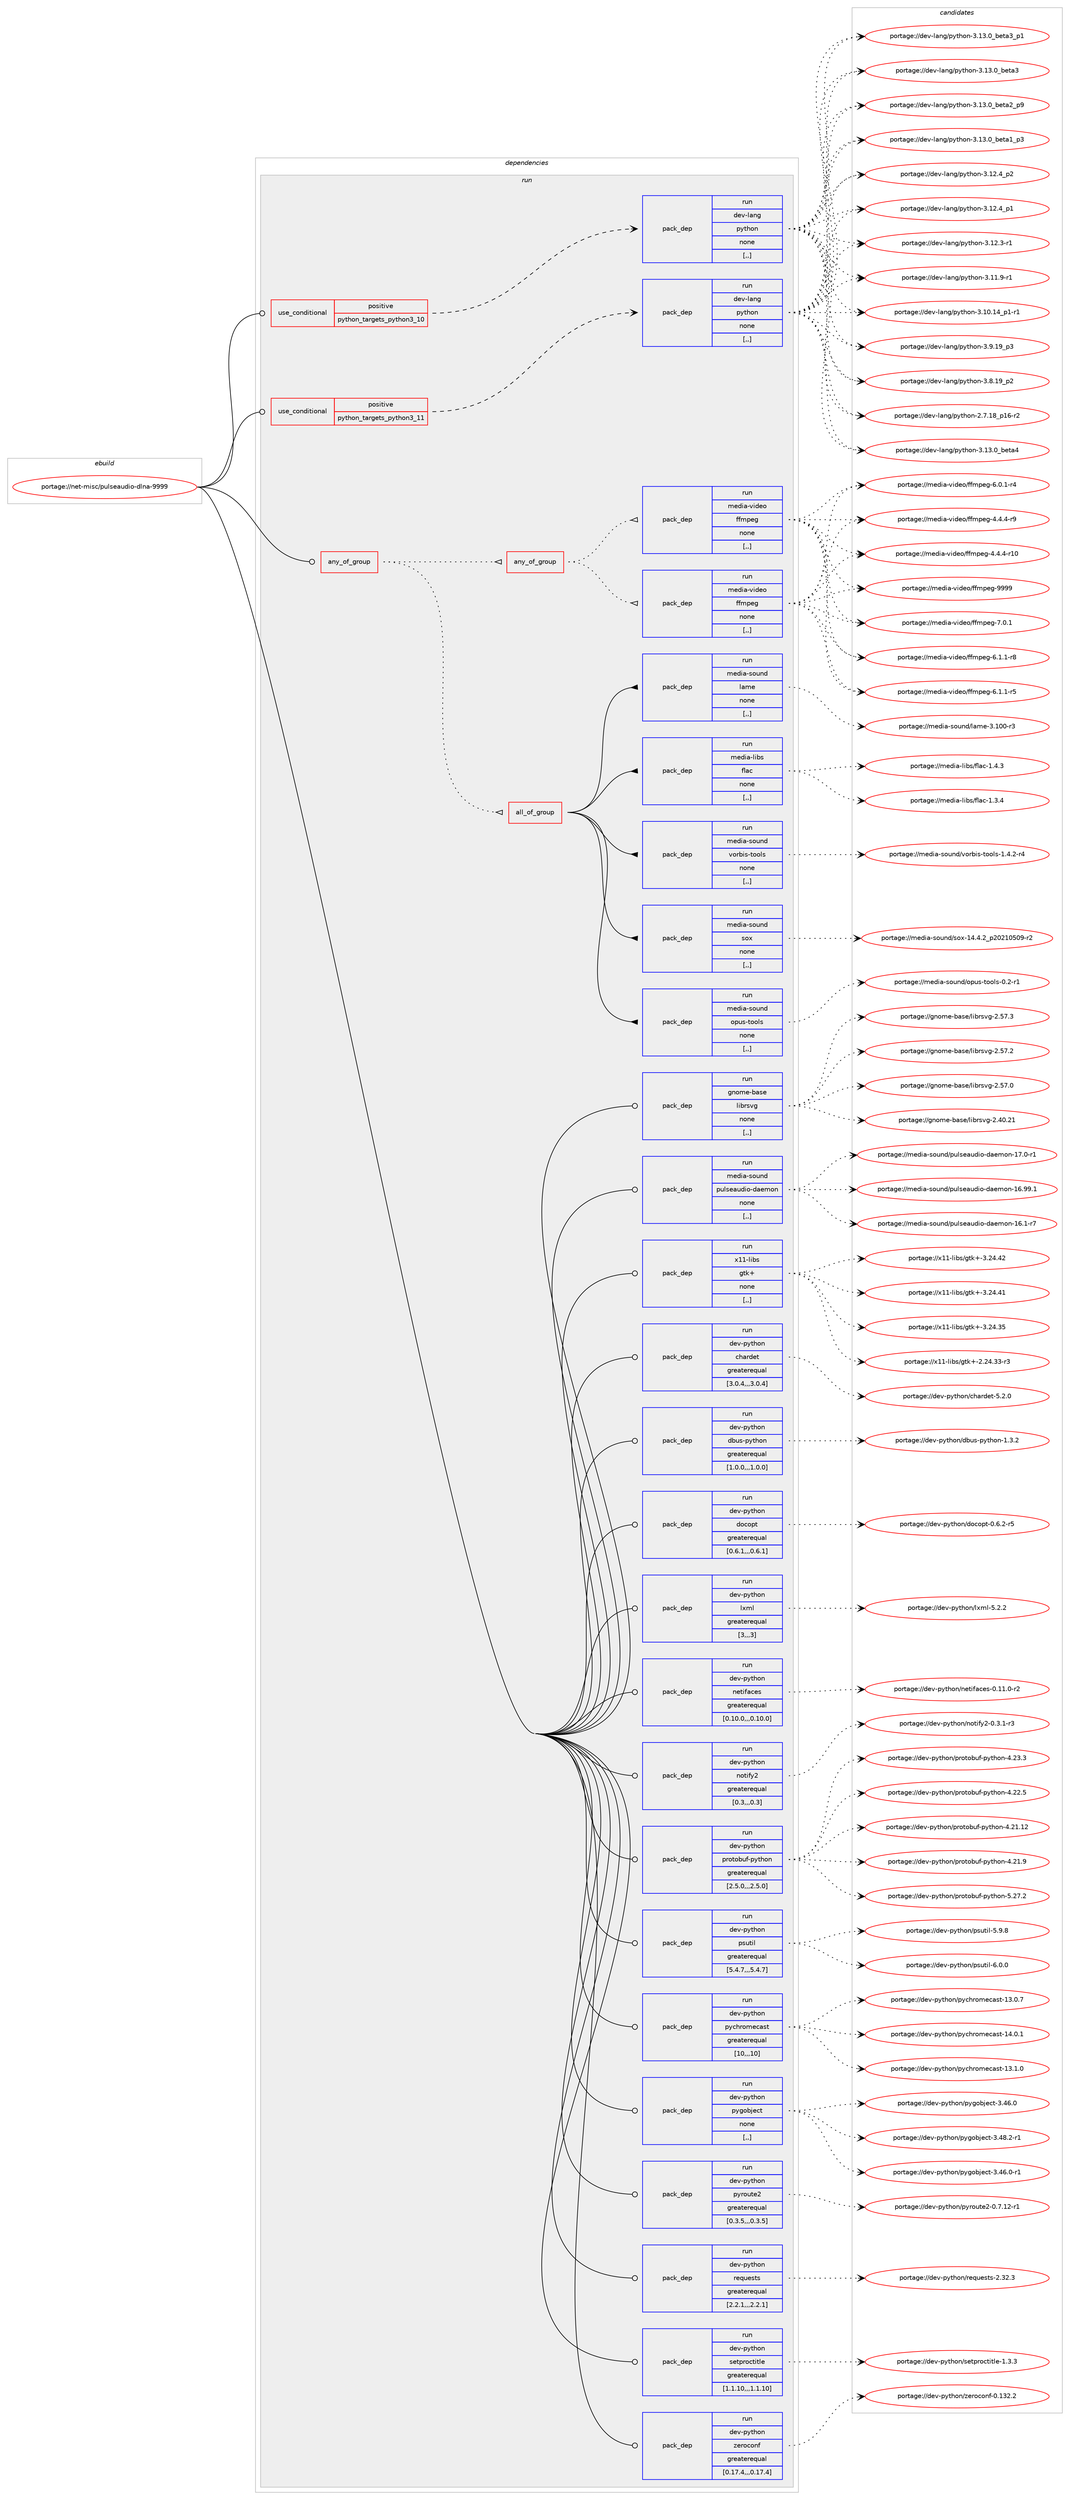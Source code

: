 digraph prolog {

# *************
# Graph options
# *************

newrank=true;
concentrate=true;
compound=true;
graph [rankdir=LR,fontname=Helvetica,fontsize=10,ranksep=1.5];#, ranksep=2.5, nodesep=0.2];
edge  [arrowhead=vee];
node  [fontname=Helvetica,fontsize=10];

# **********
# The ebuild
# **********

subgraph cluster_leftcol {
color=gray;
label=<<i>ebuild</i>>;
id [label="portage://net-misc/pulseaudio-dlna-9999", color=red, width=4, href="../net-misc/pulseaudio-dlna-9999.svg"];
}

# ****************
# The dependencies
# ****************

subgraph cluster_midcol {
color=gray;
label=<<i>dependencies</i>>;
subgraph cluster_compile {
fillcolor="#eeeeee";
style=filled;
label=<<i>compile</i>>;
}
subgraph cluster_compileandrun {
fillcolor="#eeeeee";
style=filled;
label=<<i>compile and run</i>>;
}
subgraph cluster_run {
fillcolor="#eeeeee";
style=filled;
label=<<i>run</i>>;
subgraph any2492 {
dependency374163 [label=<<TABLE BORDER="0" CELLBORDER="1" CELLSPACING="0" CELLPADDING="4"><TR><TD CELLPADDING="10">any_of_group</TD></TR></TABLE>>, shape=none, color=red];subgraph any2493 {
dependency374164 [label=<<TABLE BORDER="0" CELLBORDER="1" CELLSPACING="0" CELLPADDING="4"><TR><TD CELLPADDING="10">any_of_group</TD></TR></TABLE>>, shape=none, color=red];subgraph pack272918 {
dependency374165 [label=<<TABLE BORDER="0" CELLBORDER="1" CELLSPACING="0" CELLPADDING="4" WIDTH="220"><TR><TD ROWSPAN="6" CELLPADDING="30">pack_dep</TD></TR><TR><TD WIDTH="110">run</TD></TR><TR><TD>media-video</TD></TR><TR><TD>ffmpeg</TD></TR><TR><TD>none</TD></TR><TR><TD>[,,]</TD></TR></TABLE>>, shape=none, color=blue];
}
dependency374164:e -> dependency374165:w [weight=20,style="dotted",arrowhead="oinv"];
subgraph pack272919 {
dependency374166 [label=<<TABLE BORDER="0" CELLBORDER="1" CELLSPACING="0" CELLPADDING="4" WIDTH="220"><TR><TD ROWSPAN="6" CELLPADDING="30">pack_dep</TD></TR><TR><TD WIDTH="110">run</TD></TR><TR><TD>media-video</TD></TR><TR><TD>ffmpeg</TD></TR><TR><TD>none</TD></TR><TR><TD>[,,]</TD></TR></TABLE>>, shape=none, color=blue];
}
dependency374164:e -> dependency374166:w [weight=20,style="dotted",arrowhead="oinv"];
}
dependency374163:e -> dependency374164:w [weight=20,style="dotted",arrowhead="oinv"];
subgraph all194 {
dependency374167 [label=<<TABLE BORDER="0" CELLBORDER="1" CELLSPACING="0" CELLPADDING="4"><TR><TD CELLPADDING="10">all_of_group</TD></TR></TABLE>>, shape=none, color=red];subgraph pack272920 {
dependency374168 [label=<<TABLE BORDER="0" CELLBORDER="1" CELLSPACING="0" CELLPADDING="4" WIDTH="220"><TR><TD ROWSPAN="6" CELLPADDING="30">pack_dep</TD></TR><TR><TD WIDTH="110">run</TD></TR><TR><TD>media-libs</TD></TR><TR><TD>flac</TD></TR><TR><TD>none</TD></TR><TR><TD>[,,]</TD></TR></TABLE>>, shape=none, color=blue];
}
dependency374167:e -> dependency374168:w [weight=20,style="solid",arrowhead="inv"];
subgraph pack272921 {
dependency374169 [label=<<TABLE BORDER="0" CELLBORDER="1" CELLSPACING="0" CELLPADDING="4" WIDTH="220"><TR><TD ROWSPAN="6" CELLPADDING="30">pack_dep</TD></TR><TR><TD WIDTH="110">run</TD></TR><TR><TD>media-sound</TD></TR><TR><TD>lame</TD></TR><TR><TD>none</TD></TR><TR><TD>[,,]</TD></TR></TABLE>>, shape=none, color=blue];
}
dependency374167:e -> dependency374169:w [weight=20,style="solid",arrowhead="inv"];
subgraph pack272922 {
dependency374170 [label=<<TABLE BORDER="0" CELLBORDER="1" CELLSPACING="0" CELLPADDING="4" WIDTH="220"><TR><TD ROWSPAN="6" CELLPADDING="30">pack_dep</TD></TR><TR><TD WIDTH="110">run</TD></TR><TR><TD>media-sound</TD></TR><TR><TD>opus-tools</TD></TR><TR><TD>none</TD></TR><TR><TD>[,,]</TD></TR></TABLE>>, shape=none, color=blue];
}
dependency374167:e -> dependency374170:w [weight=20,style="solid",arrowhead="inv"];
subgraph pack272923 {
dependency374171 [label=<<TABLE BORDER="0" CELLBORDER="1" CELLSPACING="0" CELLPADDING="4" WIDTH="220"><TR><TD ROWSPAN="6" CELLPADDING="30">pack_dep</TD></TR><TR><TD WIDTH="110">run</TD></TR><TR><TD>media-sound</TD></TR><TR><TD>sox</TD></TR><TR><TD>none</TD></TR><TR><TD>[,,]</TD></TR></TABLE>>, shape=none, color=blue];
}
dependency374167:e -> dependency374171:w [weight=20,style="solid",arrowhead="inv"];
subgraph pack272924 {
dependency374172 [label=<<TABLE BORDER="0" CELLBORDER="1" CELLSPACING="0" CELLPADDING="4" WIDTH="220"><TR><TD ROWSPAN="6" CELLPADDING="30">pack_dep</TD></TR><TR><TD WIDTH="110">run</TD></TR><TR><TD>media-sound</TD></TR><TR><TD>vorbis-tools</TD></TR><TR><TD>none</TD></TR><TR><TD>[,,]</TD></TR></TABLE>>, shape=none, color=blue];
}
dependency374167:e -> dependency374172:w [weight=20,style="solid",arrowhead="inv"];
}
dependency374163:e -> dependency374167:w [weight=20,style="dotted",arrowhead="oinv"];
}
id:e -> dependency374163:w [weight=20,style="solid",arrowhead="odot"];
subgraph cond98562 {
dependency374173 [label=<<TABLE BORDER="0" CELLBORDER="1" CELLSPACING="0" CELLPADDING="4"><TR><TD ROWSPAN="3" CELLPADDING="10">use_conditional</TD></TR><TR><TD>positive</TD></TR><TR><TD>python_targets_python3_10</TD></TR></TABLE>>, shape=none, color=red];
subgraph pack272925 {
dependency374174 [label=<<TABLE BORDER="0" CELLBORDER="1" CELLSPACING="0" CELLPADDING="4" WIDTH="220"><TR><TD ROWSPAN="6" CELLPADDING="30">pack_dep</TD></TR><TR><TD WIDTH="110">run</TD></TR><TR><TD>dev-lang</TD></TR><TR><TD>python</TD></TR><TR><TD>none</TD></TR><TR><TD>[,,]</TD></TR></TABLE>>, shape=none, color=blue];
}
dependency374173:e -> dependency374174:w [weight=20,style="dashed",arrowhead="vee"];
}
id:e -> dependency374173:w [weight=20,style="solid",arrowhead="odot"];
subgraph cond98563 {
dependency374175 [label=<<TABLE BORDER="0" CELLBORDER="1" CELLSPACING="0" CELLPADDING="4"><TR><TD ROWSPAN="3" CELLPADDING="10">use_conditional</TD></TR><TR><TD>positive</TD></TR><TR><TD>python_targets_python3_11</TD></TR></TABLE>>, shape=none, color=red];
subgraph pack272926 {
dependency374176 [label=<<TABLE BORDER="0" CELLBORDER="1" CELLSPACING="0" CELLPADDING="4" WIDTH="220"><TR><TD ROWSPAN="6" CELLPADDING="30">pack_dep</TD></TR><TR><TD WIDTH="110">run</TD></TR><TR><TD>dev-lang</TD></TR><TR><TD>python</TD></TR><TR><TD>none</TD></TR><TR><TD>[,,]</TD></TR></TABLE>>, shape=none, color=blue];
}
dependency374175:e -> dependency374176:w [weight=20,style="dashed",arrowhead="vee"];
}
id:e -> dependency374175:w [weight=20,style="solid",arrowhead="odot"];
subgraph pack272927 {
dependency374177 [label=<<TABLE BORDER="0" CELLBORDER="1" CELLSPACING="0" CELLPADDING="4" WIDTH="220"><TR><TD ROWSPAN="6" CELLPADDING="30">pack_dep</TD></TR><TR><TD WIDTH="110">run</TD></TR><TR><TD>dev-python</TD></TR><TR><TD>chardet</TD></TR><TR><TD>greaterequal</TD></TR><TR><TD>[3.0.4,,,3.0.4]</TD></TR></TABLE>>, shape=none, color=blue];
}
id:e -> dependency374177:w [weight=20,style="solid",arrowhead="odot"];
subgraph pack272928 {
dependency374178 [label=<<TABLE BORDER="0" CELLBORDER="1" CELLSPACING="0" CELLPADDING="4" WIDTH="220"><TR><TD ROWSPAN="6" CELLPADDING="30">pack_dep</TD></TR><TR><TD WIDTH="110">run</TD></TR><TR><TD>dev-python</TD></TR><TR><TD>dbus-python</TD></TR><TR><TD>greaterequal</TD></TR><TR><TD>[1.0.0,,,1.0.0]</TD></TR></TABLE>>, shape=none, color=blue];
}
id:e -> dependency374178:w [weight=20,style="solid",arrowhead="odot"];
subgraph pack272929 {
dependency374179 [label=<<TABLE BORDER="0" CELLBORDER="1" CELLSPACING="0" CELLPADDING="4" WIDTH="220"><TR><TD ROWSPAN="6" CELLPADDING="30">pack_dep</TD></TR><TR><TD WIDTH="110">run</TD></TR><TR><TD>dev-python</TD></TR><TR><TD>docopt</TD></TR><TR><TD>greaterequal</TD></TR><TR><TD>[0.6.1,,,0.6.1]</TD></TR></TABLE>>, shape=none, color=blue];
}
id:e -> dependency374179:w [weight=20,style="solid",arrowhead="odot"];
subgraph pack272930 {
dependency374180 [label=<<TABLE BORDER="0" CELLBORDER="1" CELLSPACING="0" CELLPADDING="4" WIDTH="220"><TR><TD ROWSPAN="6" CELLPADDING="30">pack_dep</TD></TR><TR><TD WIDTH="110">run</TD></TR><TR><TD>dev-python</TD></TR><TR><TD>lxml</TD></TR><TR><TD>greaterequal</TD></TR><TR><TD>[3,,,3]</TD></TR></TABLE>>, shape=none, color=blue];
}
id:e -> dependency374180:w [weight=20,style="solid",arrowhead="odot"];
subgraph pack272931 {
dependency374181 [label=<<TABLE BORDER="0" CELLBORDER="1" CELLSPACING="0" CELLPADDING="4" WIDTH="220"><TR><TD ROWSPAN="6" CELLPADDING="30">pack_dep</TD></TR><TR><TD WIDTH="110">run</TD></TR><TR><TD>dev-python</TD></TR><TR><TD>netifaces</TD></TR><TR><TD>greaterequal</TD></TR><TR><TD>[0.10.0,,,0.10.0]</TD></TR></TABLE>>, shape=none, color=blue];
}
id:e -> dependency374181:w [weight=20,style="solid",arrowhead="odot"];
subgraph pack272932 {
dependency374182 [label=<<TABLE BORDER="0" CELLBORDER="1" CELLSPACING="0" CELLPADDING="4" WIDTH="220"><TR><TD ROWSPAN="6" CELLPADDING="30">pack_dep</TD></TR><TR><TD WIDTH="110">run</TD></TR><TR><TD>dev-python</TD></TR><TR><TD>notify2</TD></TR><TR><TD>greaterequal</TD></TR><TR><TD>[0.3,,,0.3]</TD></TR></TABLE>>, shape=none, color=blue];
}
id:e -> dependency374182:w [weight=20,style="solid",arrowhead="odot"];
subgraph pack272933 {
dependency374183 [label=<<TABLE BORDER="0" CELLBORDER="1" CELLSPACING="0" CELLPADDING="4" WIDTH="220"><TR><TD ROWSPAN="6" CELLPADDING="30">pack_dep</TD></TR><TR><TD WIDTH="110">run</TD></TR><TR><TD>dev-python</TD></TR><TR><TD>protobuf-python</TD></TR><TR><TD>greaterequal</TD></TR><TR><TD>[2.5.0,,,2.5.0]</TD></TR></TABLE>>, shape=none, color=blue];
}
id:e -> dependency374183:w [weight=20,style="solid",arrowhead="odot"];
subgraph pack272934 {
dependency374184 [label=<<TABLE BORDER="0" CELLBORDER="1" CELLSPACING="0" CELLPADDING="4" WIDTH="220"><TR><TD ROWSPAN="6" CELLPADDING="30">pack_dep</TD></TR><TR><TD WIDTH="110">run</TD></TR><TR><TD>dev-python</TD></TR><TR><TD>psutil</TD></TR><TR><TD>greaterequal</TD></TR><TR><TD>[5.4.7,,,5.4.7]</TD></TR></TABLE>>, shape=none, color=blue];
}
id:e -> dependency374184:w [weight=20,style="solid",arrowhead="odot"];
subgraph pack272935 {
dependency374185 [label=<<TABLE BORDER="0" CELLBORDER="1" CELLSPACING="0" CELLPADDING="4" WIDTH="220"><TR><TD ROWSPAN="6" CELLPADDING="30">pack_dep</TD></TR><TR><TD WIDTH="110">run</TD></TR><TR><TD>dev-python</TD></TR><TR><TD>pychromecast</TD></TR><TR><TD>greaterequal</TD></TR><TR><TD>[10,,,10]</TD></TR></TABLE>>, shape=none, color=blue];
}
id:e -> dependency374185:w [weight=20,style="solid",arrowhead="odot"];
subgraph pack272936 {
dependency374186 [label=<<TABLE BORDER="0" CELLBORDER="1" CELLSPACING="0" CELLPADDING="4" WIDTH="220"><TR><TD ROWSPAN="6" CELLPADDING="30">pack_dep</TD></TR><TR><TD WIDTH="110">run</TD></TR><TR><TD>dev-python</TD></TR><TR><TD>pygobject</TD></TR><TR><TD>none</TD></TR><TR><TD>[,,]</TD></TR></TABLE>>, shape=none, color=blue];
}
id:e -> dependency374186:w [weight=20,style="solid",arrowhead="odot"];
subgraph pack272937 {
dependency374187 [label=<<TABLE BORDER="0" CELLBORDER="1" CELLSPACING="0" CELLPADDING="4" WIDTH="220"><TR><TD ROWSPAN="6" CELLPADDING="30">pack_dep</TD></TR><TR><TD WIDTH="110">run</TD></TR><TR><TD>dev-python</TD></TR><TR><TD>pyroute2</TD></TR><TR><TD>greaterequal</TD></TR><TR><TD>[0.3.5,,,0.3.5]</TD></TR></TABLE>>, shape=none, color=blue];
}
id:e -> dependency374187:w [weight=20,style="solid",arrowhead="odot"];
subgraph pack272938 {
dependency374188 [label=<<TABLE BORDER="0" CELLBORDER="1" CELLSPACING="0" CELLPADDING="4" WIDTH="220"><TR><TD ROWSPAN="6" CELLPADDING="30">pack_dep</TD></TR><TR><TD WIDTH="110">run</TD></TR><TR><TD>dev-python</TD></TR><TR><TD>requests</TD></TR><TR><TD>greaterequal</TD></TR><TR><TD>[2.2.1,,,2.2.1]</TD></TR></TABLE>>, shape=none, color=blue];
}
id:e -> dependency374188:w [weight=20,style="solid",arrowhead="odot"];
subgraph pack272939 {
dependency374189 [label=<<TABLE BORDER="0" CELLBORDER="1" CELLSPACING="0" CELLPADDING="4" WIDTH="220"><TR><TD ROWSPAN="6" CELLPADDING="30">pack_dep</TD></TR><TR><TD WIDTH="110">run</TD></TR><TR><TD>dev-python</TD></TR><TR><TD>setproctitle</TD></TR><TR><TD>greaterequal</TD></TR><TR><TD>[1.1.10,,,1.1.10]</TD></TR></TABLE>>, shape=none, color=blue];
}
id:e -> dependency374189:w [weight=20,style="solid",arrowhead="odot"];
subgraph pack272940 {
dependency374190 [label=<<TABLE BORDER="0" CELLBORDER="1" CELLSPACING="0" CELLPADDING="4" WIDTH="220"><TR><TD ROWSPAN="6" CELLPADDING="30">pack_dep</TD></TR><TR><TD WIDTH="110">run</TD></TR><TR><TD>dev-python</TD></TR><TR><TD>zeroconf</TD></TR><TR><TD>greaterequal</TD></TR><TR><TD>[0.17.4,,,0.17.4]</TD></TR></TABLE>>, shape=none, color=blue];
}
id:e -> dependency374190:w [weight=20,style="solid",arrowhead="odot"];
subgraph pack272941 {
dependency374191 [label=<<TABLE BORDER="0" CELLBORDER="1" CELLSPACING="0" CELLPADDING="4" WIDTH="220"><TR><TD ROWSPAN="6" CELLPADDING="30">pack_dep</TD></TR><TR><TD WIDTH="110">run</TD></TR><TR><TD>gnome-base</TD></TR><TR><TD>librsvg</TD></TR><TR><TD>none</TD></TR><TR><TD>[,,]</TD></TR></TABLE>>, shape=none, color=blue];
}
id:e -> dependency374191:w [weight=20,style="solid",arrowhead="odot"];
subgraph pack272942 {
dependency374192 [label=<<TABLE BORDER="0" CELLBORDER="1" CELLSPACING="0" CELLPADDING="4" WIDTH="220"><TR><TD ROWSPAN="6" CELLPADDING="30">pack_dep</TD></TR><TR><TD WIDTH="110">run</TD></TR><TR><TD>media-sound</TD></TR><TR><TD>pulseaudio-daemon</TD></TR><TR><TD>none</TD></TR><TR><TD>[,,]</TD></TR></TABLE>>, shape=none, color=blue];
}
id:e -> dependency374192:w [weight=20,style="solid",arrowhead="odot"];
subgraph pack272943 {
dependency374193 [label=<<TABLE BORDER="0" CELLBORDER="1" CELLSPACING="0" CELLPADDING="4" WIDTH="220"><TR><TD ROWSPAN="6" CELLPADDING="30">pack_dep</TD></TR><TR><TD WIDTH="110">run</TD></TR><TR><TD>x11-libs</TD></TR><TR><TD>gtk+</TD></TR><TR><TD>none</TD></TR><TR><TD>[,,]</TD></TR></TABLE>>, shape=none, color=blue];
}
id:e -> dependency374193:w [weight=20,style="solid",arrowhead="odot"];
}
}

# **************
# The candidates
# **************

subgraph cluster_choices {
rank=same;
color=gray;
label=<<i>candidates</i>>;

subgraph choice272918 {
color=black;
nodesep=1;
choice1091011001059745118105100101111471021021091121011034557575757 [label="portage://media-video/ffmpeg-9999", color=red, width=4,href="../media-video/ffmpeg-9999.svg"];
choice109101100105974511810510010111147102102109112101103455546484649 [label="portage://media-video/ffmpeg-7.0.1", color=red, width=4,href="../media-video/ffmpeg-7.0.1.svg"];
choice1091011001059745118105100101111471021021091121011034554464946494511456 [label="portage://media-video/ffmpeg-6.1.1-r8", color=red, width=4,href="../media-video/ffmpeg-6.1.1-r8.svg"];
choice1091011001059745118105100101111471021021091121011034554464946494511453 [label="portage://media-video/ffmpeg-6.1.1-r5", color=red, width=4,href="../media-video/ffmpeg-6.1.1-r5.svg"];
choice1091011001059745118105100101111471021021091121011034554464846494511452 [label="portage://media-video/ffmpeg-6.0.1-r4", color=red, width=4,href="../media-video/ffmpeg-6.0.1-r4.svg"];
choice1091011001059745118105100101111471021021091121011034552465246524511457 [label="portage://media-video/ffmpeg-4.4.4-r9", color=red, width=4,href="../media-video/ffmpeg-4.4.4-r9.svg"];
choice109101100105974511810510010111147102102109112101103455246524652451144948 [label="portage://media-video/ffmpeg-4.4.4-r10", color=red, width=4,href="../media-video/ffmpeg-4.4.4-r10.svg"];
dependency374165:e -> choice1091011001059745118105100101111471021021091121011034557575757:w [style=dotted,weight="100"];
dependency374165:e -> choice109101100105974511810510010111147102102109112101103455546484649:w [style=dotted,weight="100"];
dependency374165:e -> choice1091011001059745118105100101111471021021091121011034554464946494511456:w [style=dotted,weight="100"];
dependency374165:e -> choice1091011001059745118105100101111471021021091121011034554464946494511453:w [style=dotted,weight="100"];
dependency374165:e -> choice1091011001059745118105100101111471021021091121011034554464846494511452:w [style=dotted,weight="100"];
dependency374165:e -> choice1091011001059745118105100101111471021021091121011034552465246524511457:w [style=dotted,weight="100"];
dependency374165:e -> choice109101100105974511810510010111147102102109112101103455246524652451144948:w [style=dotted,weight="100"];
}
subgraph choice272919 {
color=black;
nodesep=1;
choice1091011001059745118105100101111471021021091121011034557575757 [label="portage://media-video/ffmpeg-9999", color=red, width=4,href="../media-video/ffmpeg-9999.svg"];
choice109101100105974511810510010111147102102109112101103455546484649 [label="portage://media-video/ffmpeg-7.0.1", color=red, width=4,href="../media-video/ffmpeg-7.0.1.svg"];
choice1091011001059745118105100101111471021021091121011034554464946494511456 [label="portage://media-video/ffmpeg-6.1.1-r8", color=red, width=4,href="../media-video/ffmpeg-6.1.1-r8.svg"];
choice1091011001059745118105100101111471021021091121011034554464946494511453 [label="portage://media-video/ffmpeg-6.1.1-r5", color=red, width=4,href="../media-video/ffmpeg-6.1.1-r5.svg"];
choice1091011001059745118105100101111471021021091121011034554464846494511452 [label="portage://media-video/ffmpeg-6.0.1-r4", color=red, width=4,href="../media-video/ffmpeg-6.0.1-r4.svg"];
choice1091011001059745118105100101111471021021091121011034552465246524511457 [label="portage://media-video/ffmpeg-4.4.4-r9", color=red, width=4,href="../media-video/ffmpeg-4.4.4-r9.svg"];
choice109101100105974511810510010111147102102109112101103455246524652451144948 [label="portage://media-video/ffmpeg-4.4.4-r10", color=red, width=4,href="../media-video/ffmpeg-4.4.4-r10.svg"];
dependency374166:e -> choice1091011001059745118105100101111471021021091121011034557575757:w [style=dotted,weight="100"];
dependency374166:e -> choice109101100105974511810510010111147102102109112101103455546484649:w [style=dotted,weight="100"];
dependency374166:e -> choice1091011001059745118105100101111471021021091121011034554464946494511456:w [style=dotted,weight="100"];
dependency374166:e -> choice1091011001059745118105100101111471021021091121011034554464946494511453:w [style=dotted,weight="100"];
dependency374166:e -> choice1091011001059745118105100101111471021021091121011034554464846494511452:w [style=dotted,weight="100"];
dependency374166:e -> choice1091011001059745118105100101111471021021091121011034552465246524511457:w [style=dotted,weight="100"];
dependency374166:e -> choice109101100105974511810510010111147102102109112101103455246524652451144948:w [style=dotted,weight="100"];
}
subgraph choice272920 {
color=black;
nodesep=1;
choice109101100105974510810598115471021089799454946524651 [label="portage://media-libs/flac-1.4.3", color=red, width=4,href="../media-libs/flac-1.4.3.svg"];
choice109101100105974510810598115471021089799454946514652 [label="portage://media-libs/flac-1.3.4", color=red, width=4,href="../media-libs/flac-1.3.4.svg"];
dependency374168:e -> choice109101100105974510810598115471021089799454946524651:w [style=dotted,weight="100"];
dependency374168:e -> choice109101100105974510810598115471021089799454946514652:w [style=dotted,weight="100"];
}
subgraph choice272921 {
color=black;
nodesep=1;
choice109101100105974511511111711010047108971091014551464948484511451 [label="portage://media-sound/lame-3.100-r3", color=red, width=4,href="../media-sound/lame-3.100-r3.svg"];
dependency374169:e -> choice109101100105974511511111711010047108971091014551464948484511451:w [style=dotted,weight="100"];
}
subgraph choice272922 {
color=black;
nodesep=1;
choice10910110010597451151111171101004711111211711545116111111108115454846504511449 [label="portage://media-sound/opus-tools-0.2-r1", color=red, width=4,href="../media-sound/opus-tools-0.2-r1.svg"];
dependency374170:e -> choice10910110010597451151111171101004711111211711545116111111108115454846504511449:w [style=dotted,weight="100"];
}
subgraph choice272923 {
color=black;
nodesep=1;
choice109101100105974511511111711010047115111120454952465246509511250485049485348574511450 [label="portage://media-sound/sox-14.4.2_p20210509-r2", color=red, width=4,href="../media-sound/sox-14.4.2_p20210509-r2.svg"];
dependency374171:e -> choice109101100105974511511111711010047115111120454952465246509511250485049485348574511450:w [style=dotted,weight="100"];
}
subgraph choice272924 {
color=black;
nodesep=1;
choice10910110010597451151111171101004711811111498105115451161111111081154549465246504511452 [label="portage://media-sound/vorbis-tools-1.4.2-r4", color=red, width=4,href="../media-sound/vorbis-tools-1.4.2-r4.svg"];
dependency374172:e -> choice10910110010597451151111171101004711811111498105115451161111111081154549465246504511452:w [style=dotted,weight="100"];
}
subgraph choice272925 {
color=black;
nodesep=1;
choice1001011184510897110103471121211161041111104551464951464895981011169752 [label="portage://dev-lang/python-3.13.0_beta4", color=red, width=4,href="../dev-lang/python-3.13.0_beta4.svg"];
choice10010111845108971101034711212111610411111045514649514648959810111697519511249 [label="portage://dev-lang/python-3.13.0_beta3_p1", color=red, width=4,href="../dev-lang/python-3.13.0_beta3_p1.svg"];
choice1001011184510897110103471121211161041111104551464951464895981011169751 [label="portage://dev-lang/python-3.13.0_beta3", color=red, width=4,href="../dev-lang/python-3.13.0_beta3.svg"];
choice10010111845108971101034711212111610411111045514649514648959810111697509511257 [label="portage://dev-lang/python-3.13.0_beta2_p9", color=red, width=4,href="../dev-lang/python-3.13.0_beta2_p9.svg"];
choice10010111845108971101034711212111610411111045514649514648959810111697499511251 [label="portage://dev-lang/python-3.13.0_beta1_p3", color=red, width=4,href="../dev-lang/python-3.13.0_beta1_p3.svg"];
choice100101118451089711010347112121116104111110455146495046529511250 [label="portage://dev-lang/python-3.12.4_p2", color=red, width=4,href="../dev-lang/python-3.12.4_p2.svg"];
choice100101118451089711010347112121116104111110455146495046529511249 [label="portage://dev-lang/python-3.12.4_p1", color=red, width=4,href="../dev-lang/python-3.12.4_p1.svg"];
choice100101118451089711010347112121116104111110455146495046514511449 [label="portage://dev-lang/python-3.12.3-r1", color=red, width=4,href="../dev-lang/python-3.12.3-r1.svg"];
choice100101118451089711010347112121116104111110455146494946574511449 [label="portage://dev-lang/python-3.11.9-r1", color=red, width=4,href="../dev-lang/python-3.11.9-r1.svg"];
choice100101118451089711010347112121116104111110455146494846495295112494511449 [label="portage://dev-lang/python-3.10.14_p1-r1", color=red, width=4,href="../dev-lang/python-3.10.14_p1-r1.svg"];
choice100101118451089711010347112121116104111110455146574649579511251 [label="portage://dev-lang/python-3.9.19_p3", color=red, width=4,href="../dev-lang/python-3.9.19_p3.svg"];
choice100101118451089711010347112121116104111110455146564649579511250 [label="portage://dev-lang/python-3.8.19_p2", color=red, width=4,href="../dev-lang/python-3.8.19_p2.svg"];
choice100101118451089711010347112121116104111110455046554649569511249544511450 [label="portage://dev-lang/python-2.7.18_p16-r2", color=red, width=4,href="../dev-lang/python-2.7.18_p16-r2.svg"];
dependency374174:e -> choice1001011184510897110103471121211161041111104551464951464895981011169752:w [style=dotted,weight="100"];
dependency374174:e -> choice10010111845108971101034711212111610411111045514649514648959810111697519511249:w [style=dotted,weight="100"];
dependency374174:e -> choice1001011184510897110103471121211161041111104551464951464895981011169751:w [style=dotted,weight="100"];
dependency374174:e -> choice10010111845108971101034711212111610411111045514649514648959810111697509511257:w [style=dotted,weight="100"];
dependency374174:e -> choice10010111845108971101034711212111610411111045514649514648959810111697499511251:w [style=dotted,weight="100"];
dependency374174:e -> choice100101118451089711010347112121116104111110455146495046529511250:w [style=dotted,weight="100"];
dependency374174:e -> choice100101118451089711010347112121116104111110455146495046529511249:w [style=dotted,weight="100"];
dependency374174:e -> choice100101118451089711010347112121116104111110455146495046514511449:w [style=dotted,weight="100"];
dependency374174:e -> choice100101118451089711010347112121116104111110455146494946574511449:w [style=dotted,weight="100"];
dependency374174:e -> choice100101118451089711010347112121116104111110455146494846495295112494511449:w [style=dotted,weight="100"];
dependency374174:e -> choice100101118451089711010347112121116104111110455146574649579511251:w [style=dotted,weight="100"];
dependency374174:e -> choice100101118451089711010347112121116104111110455146564649579511250:w [style=dotted,weight="100"];
dependency374174:e -> choice100101118451089711010347112121116104111110455046554649569511249544511450:w [style=dotted,weight="100"];
}
subgraph choice272926 {
color=black;
nodesep=1;
choice1001011184510897110103471121211161041111104551464951464895981011169752 [label="portage://dev-lang/python-3.13.0_beta4", color=red, width=4,href="../dev-lang/python-3.13.0_beta4.svg"];
choice10010111845108971101034711212111610411111045514649514648959810111697519511249 [label="portage://dev-lang/python-3.13.0_beta3_p1", color=red, width=4,href="../dev-lang/python-3.13.0_beta3_p1.svg"];
choice1001011184510897110103471121211161041111104551464951464895981011169751 [label="portage://dev-lang/python-3.13.0_beta3", color=red, width=4,href="../dev-lang/python-3.13.0_beta3.svg"];
choice10010111845108971101034711212111610411111045514649514648959810111697509511257 [label="portage://dev-lang/python-3.13.0_beta2_p9", color=red, width=4,href="../dev-lang/python-3.13.0_beta2_p9.svg"];
choice10010111845108971101034711212111610411111045514649514648959810111697499511251 [label="portage://dev-lang/python-3.13.0_beta1_p3", color=red, width=4,href="../dev-lang/python-3.13.0_beta1_p3.svg"];
choice100101118451089711010347112121116104111110455146495046529511250 [label="portage://dev-lang/python-3.12.4_p2", color=red, width=4,href="../dev-lang/python-3.12.4_p2.svg"];
choice100101118451089711010347112121116104111110455146495046529511249 [label="portage://dev-lang/python-3.12.4_p1", color=red, width=4,href="../dev-lang/python-3.12.4_p1.svg"];
choice100101118451089711010347112121116104111110455146495046514511449 [label="portage://dev-lang/python-3.12.3-r1", color=red, width=4,href="../dev-lang/python-3.12.3-r1.svg"];
choice100101118451089711010347112121116104111110455146494946574511449 [label="portage://dev-lang/python-3.11.9-r1", color=red, width=4,href="../dev-lang/python-3.11.9-r1.svg"];
choice100101118451089711010347112121116104111110455146494846495295112494511449 [label="portage://dev-lang/python-3.10.14_p1-r1", color=red, width=4,href="../dev-lang/python-3.10.14_p1-r1.svg"];
choice100101118451089711010347112121116104111110455146574649579511251 [label="portage://dev-lang/python-3.9.19_p3", color=red, width=4,href="../dev-lang/python-3.9.19_p3.svg"];
choice100101118451089711010347112121116104111110455146564649579511250 [label="portage://dev-lang/python-3.8.19_p2", color=red, width=4,href="../dev-lang/python-3.8.19_p2.svg"];
choice100101118451089711010347112121116104111110455046554649569511249544511450 [label="portage://dev-lang/python-2.7.18_p16-r2", color=red, width=4,href="../dev-lang/python-2.7.18_p16-r2.svg"];
dependency374176:e -> choice1001011184510897110103471121211161041111104551464951464895981011169752:w [style=dotted,weight="100"];
dependency374176:e -> choice10010111845108971101034711212111610411111045514649514648959810111697519511249:w [style=dotted,weight="100"];
dependency374176:e -> choice1001011184510897110103471121211161041111104551464951464895981011169751:w [style=dotted,weight="100"];
dependency374176:e -> choice10010111845108971101034711212111610411111045514649514648959810111697509511257:w [style=dotted,weight="100"];
dependency374176:e -> choice10010111845108971101034711212111610411111045514649514648959810111697499511251:w [style=dotted,weight="100"];
dependency374176:e -> choice100101118451089711010347112121116104111110455146495046529511250:w [style=dotted,weight="100"];
dependency374176:e -> choice100101118451089711010347112121116104111110455146495046529511249:w [style=dotted,weight="100"];
dependency374176:e -> choice100101118451089711010347112121116104111110455146495046514511449:w [style=dotted,weight="100"];
dependency374176:e -> choice100101118451089711010347112121116104111110455146494946574511449:w [style=dotted,weight="100"];
dependency374176:e -> choice100101118451089711010347112121116104111110455146494846495295112494511449:w [style=dotted,weight="100"];
dependency374176:e -> choice100101118451089711010347112121116104111110455146574649579511251:w [style=dotted,weight="100"];
dependency374176:e -> choice100101118451089711010347112121116104111110455146564649579511250:w [style=dotted,weight="100"];
dependency374176:e -> choice100101118451089711010347112121116104111110455046554649569511249544511450:w [style=dotted,weight="100"];
}
subgraph choice272927 {
color=black;
nodesep=1;
choice10010111845112121116104111110479910497114100101116455346504648 [label="portage://dev-python/chardet-5.2.0", color=red, width=4,href="../dev-python/chardet-5.2.0.svg"];
dependency374177:e -> choice10010111845112121116104111110479910497114100101116455346504648:w [style=dotted,weight="100"];
}
subgraph choice272928 {
color=black;
nodesep=1;
choice10010111845112121116104111110471009811711545112121116104111110454946514650 [label="portage://dev-python/dbus-python-1.3.2", color=red, width=4,href="../dev-python/dbus-python-1.3.2.svg"];
dependency374178:e -> choice10010111845112121116104111110471009811711545112121116104111110454946514650:w [style=dotted,weight="100"];
}
subgraph choice272929 {
color=black;
nodesep=1;
choice1001011184511212111610411111047100111991111121164548465446504511453 [label="portage://dev-python/docopt-0.6.2-r5", color=red, width=4,href="../dev-python/docopt-0.6.2-r5.svg"];
dependency374179:e -> choice1001011184511212111610411111047100111991111121164548465446504511453:w [style=dotted,weight="100"];
}
subgraph choice272930 {
color=black;
nodesep=1;
choice1001011184511212111610411111047108120109108455346504650 [label="portage://dev-python/lxml-5.2.2", color=red, width=4,href="../dev-python/lxml-5.2.2.svg"];
dependency374180:e -> choice1001011184511212111610411111047108120109108455346504650:w [style=dotted,weight="100"];
}
subgraph choice272931 {
color=black;
nodesep=1;
choice10010111845112121116104111110471101011161051029799101115454846494946484511450 [label="portage://dev-python/netifaces-0.11.0-r2", color=red, width=4,href="../dev-python/netifaces-0.11.0-r2.svg"];
dependency374181:e -> choice10010111845112121116104111110471101011161051029799101115454846494946484511450:w [style=dotted,weight="100"];
}
subgraph choice272932 {
color=black;
nodesep=1;
choice1001011184511212111610411111047110111116105102121504548465146494511451 [label="portage://dev-python/notify2-0.3.1-r3", color=red, width=4,href="../dev-python/notify2-0.3.1-r3.svg"];
dependency374182:e -> choice1001011184511212111610411111047110111116105102121504548465146494511451:w [style=dotted,weight="100"];
}
subgraph choice272933 {
color=black;
nodesep=1;
choice1001011184511212111610411111047112114111116111981171024511212111610411111045534650554650 [label="portage://dev-python/protobuf-python-5.27.2", color=red, width=4,href="../dev-python/protobuf-python-5.27.2.svg"];
choice1001011184511212111610411111047112114111116111981171024511212111610411111045524650514651 [label="portage://dev-python/protobuf-python-4.23.3", color=red, width=4,href="../dev-python/protobuf-python-4.23.3.svg"];
choice1001011184511212111610411111047112114111116111981171024511212111610411111045524650504653 [label="portage://dev-python/protobuf-python-4.22.5", color=red, width=4,href="../dev-python/protobuf-python-4.22.5.svg"];
choice100101118451121211161041111104711211411111611198117102451121211161041111104552465049464950 [label="portage://dev-python/protobuf-python-4.21.12", color=red, width=4,href="../dev-python/protobuf-python-4.21.12.svg"];
choice1001011184511212111610411111047112114111116111981171024511212111610411111045524650494657 [label="portage://dev-python/protobuf-python-4.21.9", color=red, width=4,href="../dev-python/protobuf-python-4.21.9.svg"];
dependency374183:e -> choice1001011184511212111610411111047112114111116111981171024511212111610411111045534650554650:w [style=dotted,weight="100"];
dependency374183:e -> choice1001011184511212111610411111047112114111116111981171024511212111610411111045524650514651:w [style=dotted,weight="100"];
dependency374183:e -> choice1001011184511212111610411111047112114111116111981171024511212111610411111045524650504653:w [style=dotted,weight="100"];
dependency374183:e -> choice100101118451121211161041111104711211411111611198117102451121211161041111104552465049464950:w [style=dotted,weight="100"];
dependency374183:e -> choice1001011184511212111610411111047112114111116111981171024511212111610411111045524650494657:w [style=dotted,weight="100"];
}
subgraph choice272934 {
color=black;
nodesep=1;
choice1001011184511212111610411111047112115117116105108455446484648 [label="portage://dev-python/psutil-6.0.0", color=red, width=4,href="../dev-python/psutil-6.0.0.svg"];
choice1001011184511212111610411111047112115117116105108455346574656 [label="portage://dev-python/psutil-5.9.8", color=red, width=4,href="../dev-python/psutil-5.9.8.svg"];
dependency374184:e -> choice1001011184511212111610411111047112115117116105108455446484648:w [style=dotted,weight="100"];
dependency374184:e -> choice1001011184511212111610411111047112115117116105108455346574656:w [style=dotted,weight="100"];
}
subgraph choice272935 {
color=black;
nodesep=1;
choice100101118451121211161041111104711212199104114111109101999711511645495246484649 [label="portage://dev-python/pychromecast-14.0.1", color=red, width=4,href="../dev-python/pychromecast-14.0.1.svg"];
choice100101118451121211161041111104711212199104114111109101999711511645495146494648 [label="portage://dev-python/pychromecast-13.1.0", color=red, width=4,href="../dev-python/pychromecast-13.1.0.svg"];
choice100101118451121211161041111104711212199104114111109101999711511645495146484655 [label="portage://dev-python/pychromecast-13.0.7", color=red, width=4,href="../dev-python/pychromecast-13.0.7.svg"];
dependency374185:e -> choice100101118451121211161041111104711212199104114111109101999711511645495246484649:w [style=dotted,weight="100"];
dependency374185:e -> choice100101118451121211161041111104711212199104114111109101999711511645495146494648:w [style=dotted,weight="100"];
dependency374185:e -> choice100101118451121211161041111104711212199104114111109101999711511645495146484655:w [style=dotted,weight="100"];
}
subgraph choice272936 {
color=black;
nodesep=1;
choice10010111845112121116104111110471121211031119810610199116455146525646504511449 [label="portage://dev-python/pygobject-3.48.2-r1", color=red, width=4,href="../dev-python/pygobject-3.48.2-r1.svg"];
choice10010111845112121116104111110471121211031119810610199116455146525446484511449 [label="portage://dev-python/pygobject-3.46.0-r1", color=red, width=4,href="../dev-python/pygobject-3.46.0-r1.svg"];
choice1001011184511212111610411111047112121103111981061019911645514652544648 [label="portage://dev-python/pygobject-3.46.0", color=red, width=4,href="../dev-python/pygobject-3.46.0.svg"];
dependency374186:e -> choice10010111845112121116104111110471121211031119810610199116455146525646504511449:w [style=dotted,weight="100"];
dependency374186:e -> choice10010111845112121116104111110471121211031119810610199116455146525446484511449:w [style=dotted,weight="100"];
dependency374186:e -> choice1001011184511212111610411111047112121103111981061019911645514652544648:w [style=dotted,weight="100"];
}
subgraph choice272937 {
color=black;
nodesep=1;
choice100101118451121211161041111104711212111411111711610150454846554649504511449 [label="portage://dev-python/pyroute2-0.7.12-r1", color=red, width=4,href="../dev-python/pyroute2-0.7.12-r1.svg"];
dependency374187:e -> choice100101118451121211161041111104711212111411111711610150454846554649504511449:w [style=dotted,weight="100"];
}
subgraph choice272938 {
color=black;
nodesep=1;
choice100101118451121211161041111104711410111311710111511611545504651504651 [label="portage://dev-python/requests-2.32.3", color=red, width=4,href="../dev-python/requests-2.32.3.svg"];
dependency374188:e -> choice100101118451121211161041111104711410111311710111511611545504651504651:w [style=dotted,weight="100"];
}
subgraph choice272939 {
color=black;
nodesep=1;
choice100101118451121211161041111104711510111611211411199116105116108101454946514651 [label="portage://dev-python/setproctitle-1.3.3", color=red, width=4,href="../dev-python/setproctitle-1.3.3.svg"];
dependency374189:e -> choice100101118451121211161041111104711510111611211411199116105116108101454946514651:w [style=dotted,weight="100"];
}
subgraph choice272940 {
color=black;
nodesep=1;
choice1001011184511212111610411111047122101114111991111101024548464951504650 [label="portage://dev-python/zeroconf-0.132.2", color=red, width=4,href="../dev-python/zeroconf-0.132.2.svg"];
dependency374190:e -> choice1001011184511212111610411111047122101114111991111101024548464951504650:w [style=dotted,weight="100"];
}
subgraph choice272941 {
color=black;
nodesep=1;
choice103110111109101459897115101471081059811411511810345504653554651 [label="portage://gnome-base/librsvg-2.57.3", color=red, width=4,href="../gnome-base/librsvg-2.57.3.svg"];
choice103110111109101459897115101471081059811411511810345504653554650 [label="portage://gnome-base/librsvg-2.57.2", color=red, width=4,href="../gnome-base/librsvg-2.57.2.svg"];
choice103110111109101459897115101471081059811411511810345504653554648 [label="portage://gnome-base/librsvg-2.57.0", color=red, width=4,href="../gnome-base/librsvg-2.57.0.svg"];
choice10311011110910145989711510147108105981141151181034550465248465049 [label="portage://gnome-base/librsvg-2.40.21", color=red, width=4,href="../gnome-base/librsvg-2.40.21.svg"];
dependency374191:e -> choice103110111109101459897115101471081059811411511810345504653554651:w [style=dotted,weight="100"];
dependency374191:e -> choice103110111109101459897115101471081059811411511810345504653554650:w [style=dotted,weight="100"];
dependency374191:e -> choice103110111109101459897115101471081059811411511810345504653554648:w [style=dotted,weight="100"];
dependency374191:e -> choice10311011110910145989711510147108105981141151181034550465248465049:w [style=dotted,weight="100"];
}
subgraph choice272942 {
color=black;
nodesep=1;
choice10910110010597451151111171101004711211710811510197117100105111451009710110911111045495546484511449 [label="portage://media-sound/pulseaudio-daemon-17.0-r1", color=red, width=4,href="../media-sound/pulseaudio-daemon-17.0-r1.svg"];
choice1091011001059745115111117110100471121171081151019711710010511145100971011091111104549544657574649 [label="portage://media-sound/pulseaudio-daemon-16.99.1", color=red, width=4,href="../media-sound/pulseaudio-daemon-16.99.1.svg"];
choice10910110010597451151111171101004711211710811510197117100105111451009710110911111045495446494511455 [label="portage://media-sound/pulseaudio-daemon-16.1-r7", color=red, width=4,href="../media-sound/pulseaudio-daemon-16.1-r7.svg"];
dependency374192:e -> choice10910110010597451151111171101004711211710811510197117100105111451009710110911111045495546484511449:w [style=dotted,weight="100"];
dependency374192:e -> choice1091011001059745115111117110100471121171081151019711710010511145100971011091111104549544657574649:w [style=dotted,weight="100"];
dependency374192:e -> choice10910110010597451151111171101004711211710811510197117100105111451009710110911111045495446494511455:w [style=dotted,weight="100"];
}
subgraph choice272943 {
color=black;
nodesep=1;
choice1204949451081059811547103116107434551465052465250 [label="portage://x11-libs/gtk+-3.24.42", color=red, width=4,href="../x11-libs/gtk+-3.24.42.svg"];
choice1204949451081059811547103116107434551465052465249 [label="portage://x11-libs/gtk+-3.24.41", color=red, width=4,href="../x11-libs/gtk+-3.24.41.svg"];
choice1204949451081059811547103116107434551465052465153 [label="portage://x11-libs/gtk+-3.24.35", color=red, width=4,href="../x11-libs/gtk+-3.24.35.svg"];
choice12049494510810598115471031161074345504650524651514511451 [label="portage://x11-libs/gtk+-2.24.33-r3", color=red, width=4,href="../x11-libs/gtk+-2.24.33-r3.svg"];
dependency374193:e -> choice1204949451081059811547103116107434551465052465250:w [style=dotted,weight="100"];
dependency374193:e -> choice1204949451081059811547103116107434551465052465249:w [style=dotted,weight="100"];
dependency374193:e -> choice1204949451081059811547103116107434551465052465153:w [style=dotted,weight="100"];
dependency374193:e -> choice12049494510810598115471031161074345504650524651514511451:w [style=dotted,weight="100"];
}
}

}
